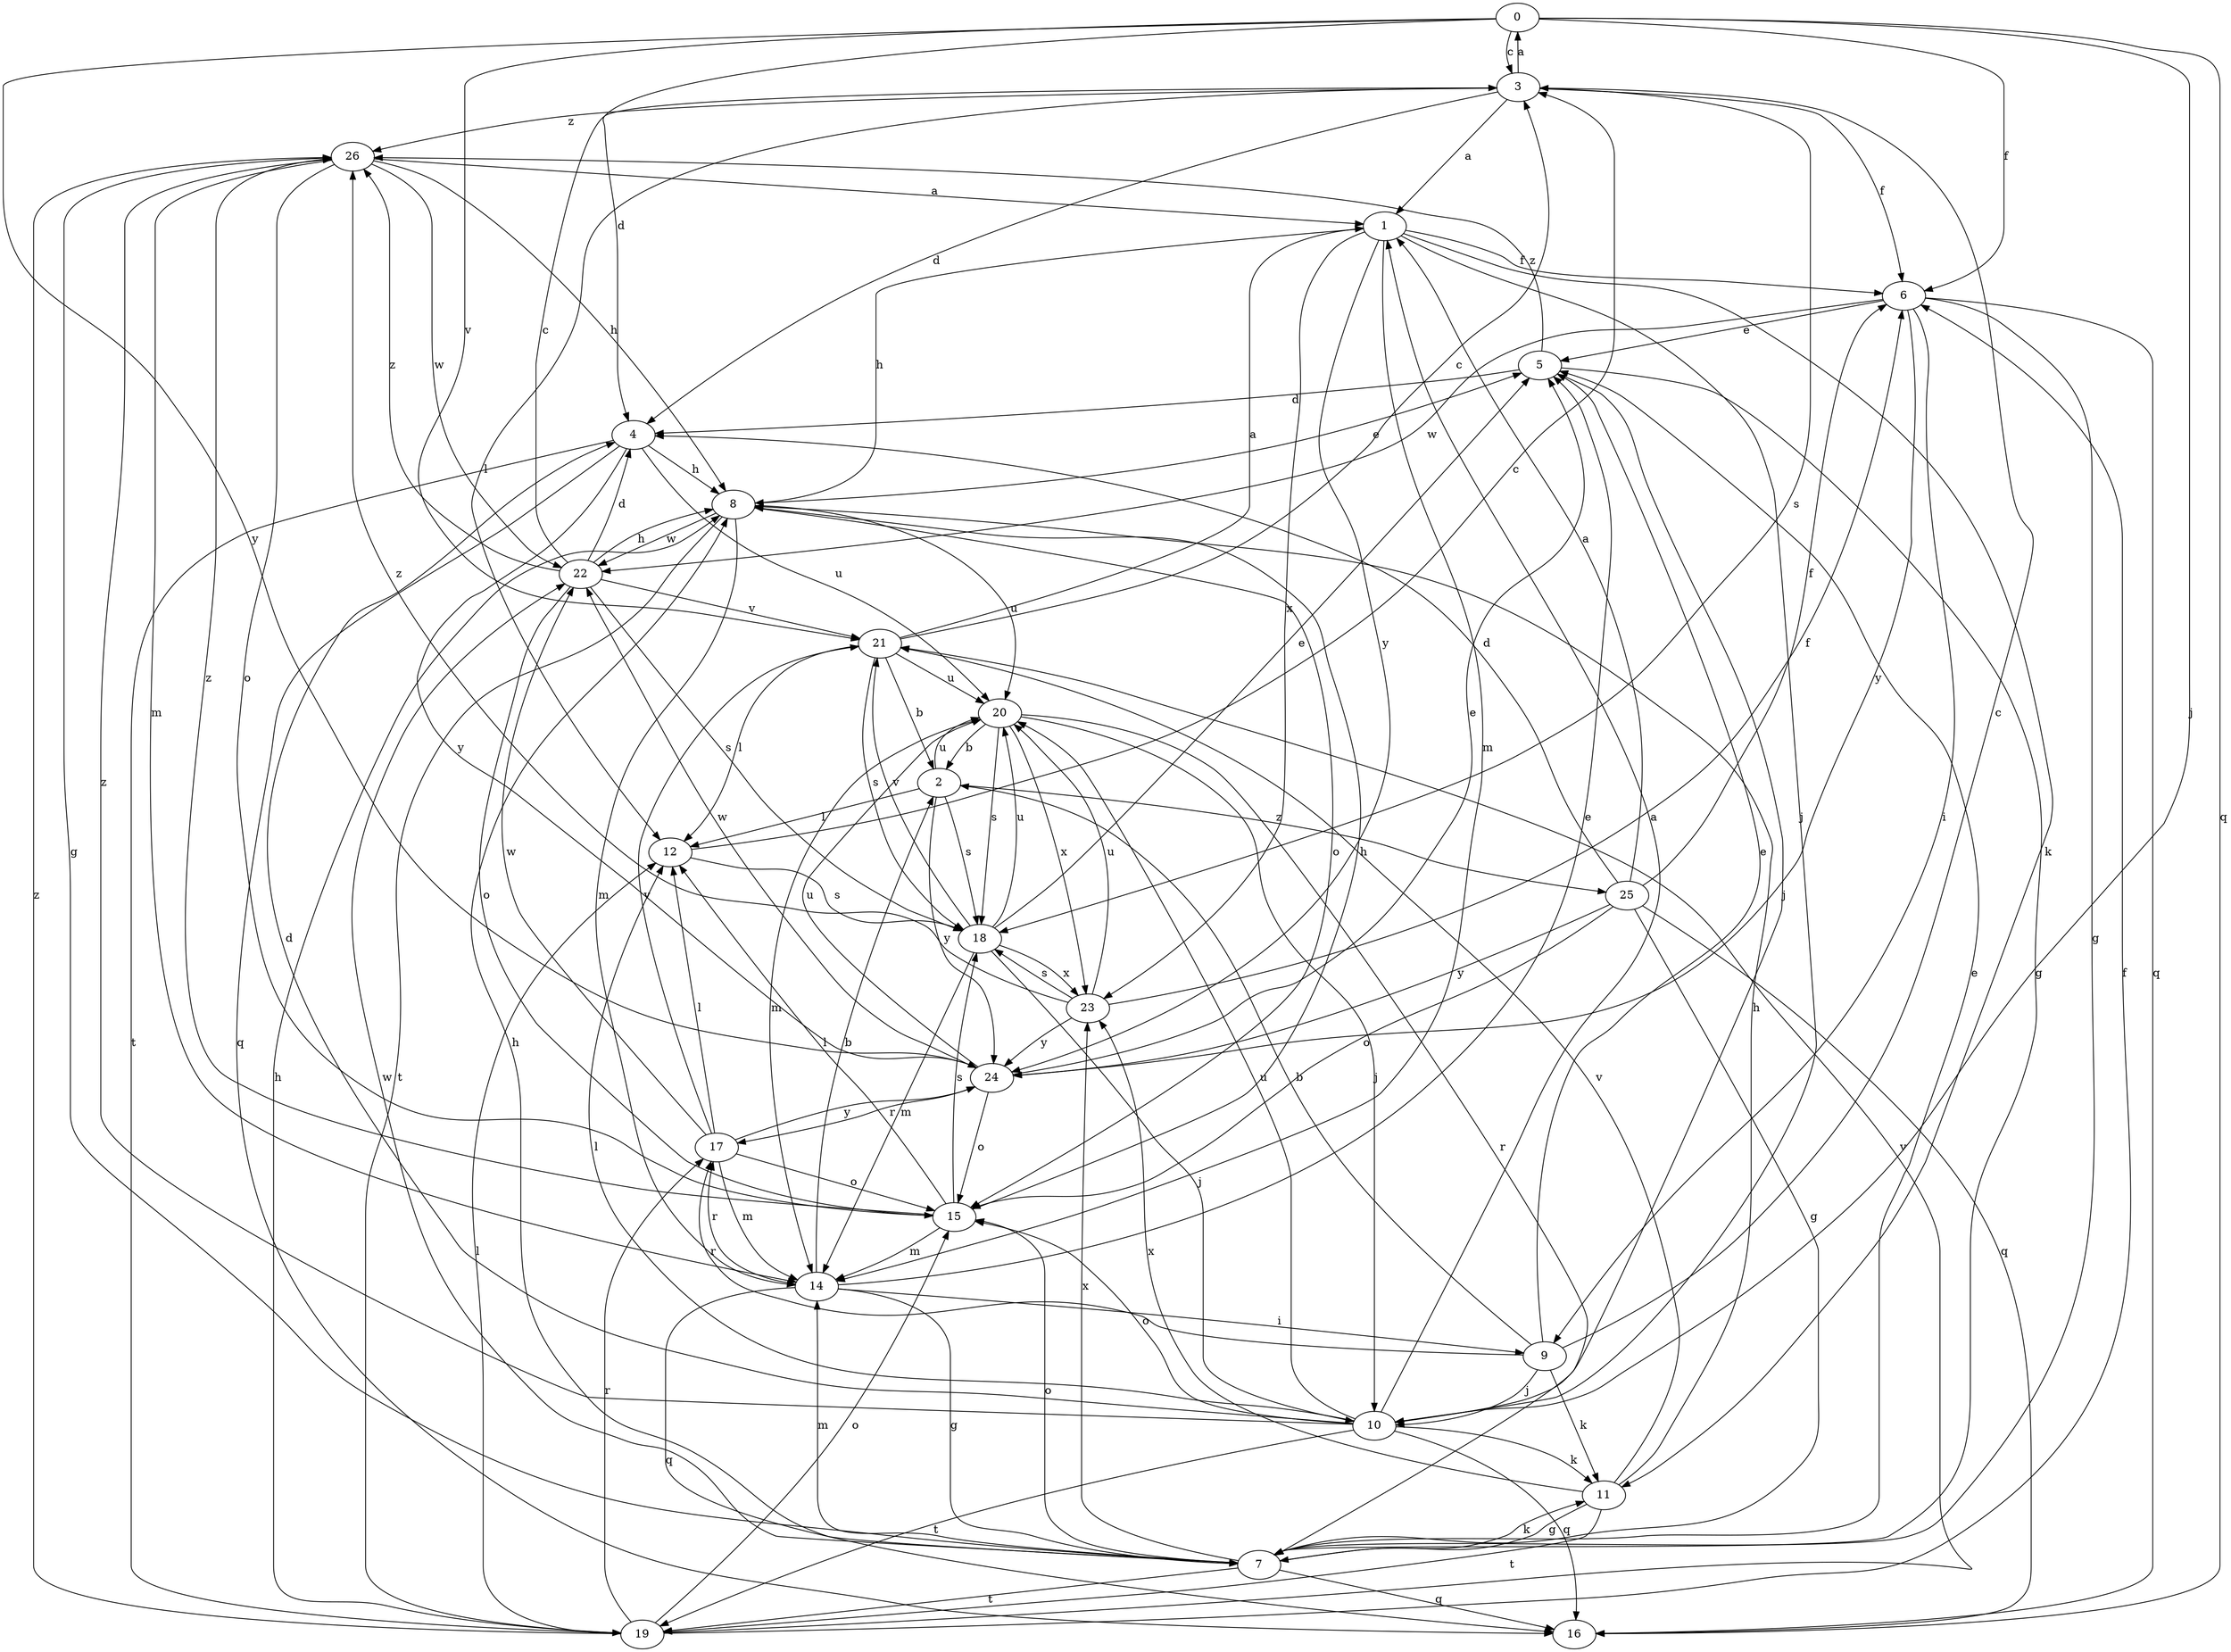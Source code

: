 strict digraph  {
0;
1;
2;
3;
4;
5;
6;
7;
8;
9;
10;
11;
12;
14;
15;
16;
17;
18;
19;
20;
21;
22;
23;
24;
25;
26;
0 -> 3  [label=c];
0 -> 4  [label=d];
0 -> 6  [label=f];
0 -> 10  [label=j];
0 -> 16  [label=q];
0 -> 21  [label=v];
0 -> 24  [label=y];
1 -> 6  [label=f];
1 -> 8  [label=h];
1 -> 10  [label=j];
1 -> 11  [label=k];
1 -> 14  [label=m];
1 -> 23  [label=x];
1 -> 24  [label=y];
2 -> 12  [label=l];
2 -> 18  [label=s];
2 -> 20  [label=u];
2 -> 24  [label=y];
2 -> 25  [label=z];
3 -> 0  [label=a];
3 -> 1  [label=a];
3 -> 4  [label=d];
3 -> 6  [label=f];
3 -> 12  [label=l];
3 -> 18  [label=s];
3 -> 26  [label=z];
4 -> 8  [label=h];
4 -> 16  [label=q];
4 -> 19  [label=t];
4 -> 20  [label=u];
4 -> 24  [label=y];
5 -> 4  [label=d];
5 -> 7  [label=g];
5 -> 10  [label=j];
5 -> 26  [label=z];
6 -> 5  [label=e];
6 -> 7  [label=g];
6 -> 9  [label=i];
6 -> 16  [label=q];
6 -> 22  [label=w];
6 -> 24  [label=y];
7 -> 5  [label=e];
7 -> 8  [label=h];
7 -> 11  [label=k];
7 -> 14  [label=m];
7 -> 15  [label=o];
7 -> 16  [label=q];
7 -> 19  [label=t];
7 -> 22  [label=w];
7 -> 23  [label=x];
8 -> 5  [label=e];
8 -> 14  [label=m];
8 -> 15  [label=o];
8 -> 19  [label=t];
8 -> 20  [label=u];
8 -> 22  [label=w];
9 -> 2  [label=b];
9 -> 3  [label=c];
9 -> 5  [label=e];
9 -> 10  [label=j];
9 -> 11  [label=k];
9 -> 17  [label=r];
10 -> 1  [label=a];
10 -> 4  [label=d];
10 -> 11  [label=k];
10 -> 12  [label=l];
10 -> 15  [label=o];
10 -> 16  [label=q];
10 -> 19  [label=t];
10 -> 20  [label=u];
10 -> 26  [label=z];
11 -> 7  [label=g];
11 -> 8  [label=h];
11 -> 19  [label=t];
11 -> 21  [label=v];
11 -> 23  [label=x];
12 -> 3  [label=c];
12 -> 18  [label=s];
14 -> 2  [label=b];
14 -> 5  [label=e];
14 -> 7  [label=g];
14 -> 9  [label=i];
14 -> 16  [label=q];
14 -> 17  [label=r];
15 -> 8  [label=h];
15 -> 12  [label=l];
15 -> 14  [label=m];
15 -> 18  [label=s];
15 -> 26  [label=z];
17 -> 12  [label=l];
17 -> 14  [label=m];
17 -> 15  [label=o];
17 -> 21  [label=v];
17 -> 22  [label=w];
17 -> 24  [label=y];
18 -> 5  [label=e];
18 -> 10  [label=j];
18 -> 14  [label=m];
18 -> 20  [label=u];
18 -> 21  [label=v];
18 -> 23  [label=x];
19 -> 6  [label=f];
19 -> 8  [label=h];
19 -> 12  [label=l];
19 -> 15  [label=o];
19 -> 17  [label=r];
19 -> 21  [label=v];
19 -> 26  [label=z];
20 -> 2  [label=b];
20 -> 10  [label=j];
20 -> 14  [label=m];
20 -> 18  [label=s];
20 -> 23  [label=x];
20 -> 7  [label=r];
21 -> 1  [label=a];
21 -> 2  [label=b];
21 -> 3  [label=c];
21 -> 12  [label=l];
21 -> 18  [label=s];
21 -> 20  [label=u];
22 -> 3  [label=c];
22 -> 4  [label=d];
22 -> 8  [label=h];
22 -> 15  [label=o];
22 -> 18  [label=s];
22 -> 21  [label=v];
22 -> 26  [label=z];
23 -> 6  [label=f];
23 -> 18  [label=s];
23 -> 20  [label=u];
23 -> 24  [label=y];
23 -> 26  [label=z];
24 -> 5  [label=e];
24 -> 15  [label=o];
24 -> 17  [label=r];
24 -> 20  [label=u];
24 -> 22  [label=w];
25 -> 1  [label=a];
25 -> 4  [label=d];
25 -> 6  [label=f];
25 -> 7  [label=g];
25 -> 15  [label=o];
25 -> 16  [label=q];
25 -> 24  [label=y];
26 -> 1  [label=a];
26 -> 7  [label=g];
26 -> 8  [label=h];
26 -> 14  [label=m];
26 -> 15  [label=o];
26 -> 22  [label=w];
}
